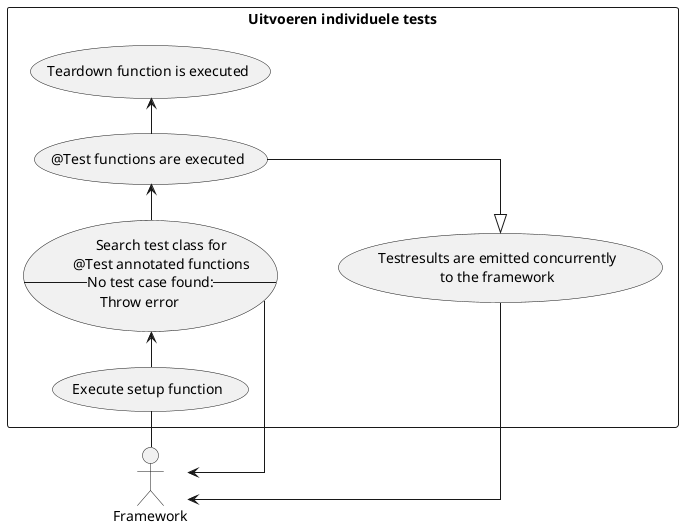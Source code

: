 @startuml usecase
left to right direction
skinparam linetype ortho


actor caller as "Framework"

rectangle usecase as "Uitvoeren individuele tests" {
    usecase setup as "Execute setup function"
    usecase search as "Search test class for 
        @Test annotated functions
        --No test case found:--
        Throw error"
    usecase execute as "@Test functions are executed"
    usecase return as "Testresults are emitted concurrently
    to the framework"
    usecase teardown as "Teardown function is executed"
}

caller -- setup
setup -> search
search -> execute
search -right-> caller
execute --|> return
return -right-> caller
execute -> teardown

@enduml